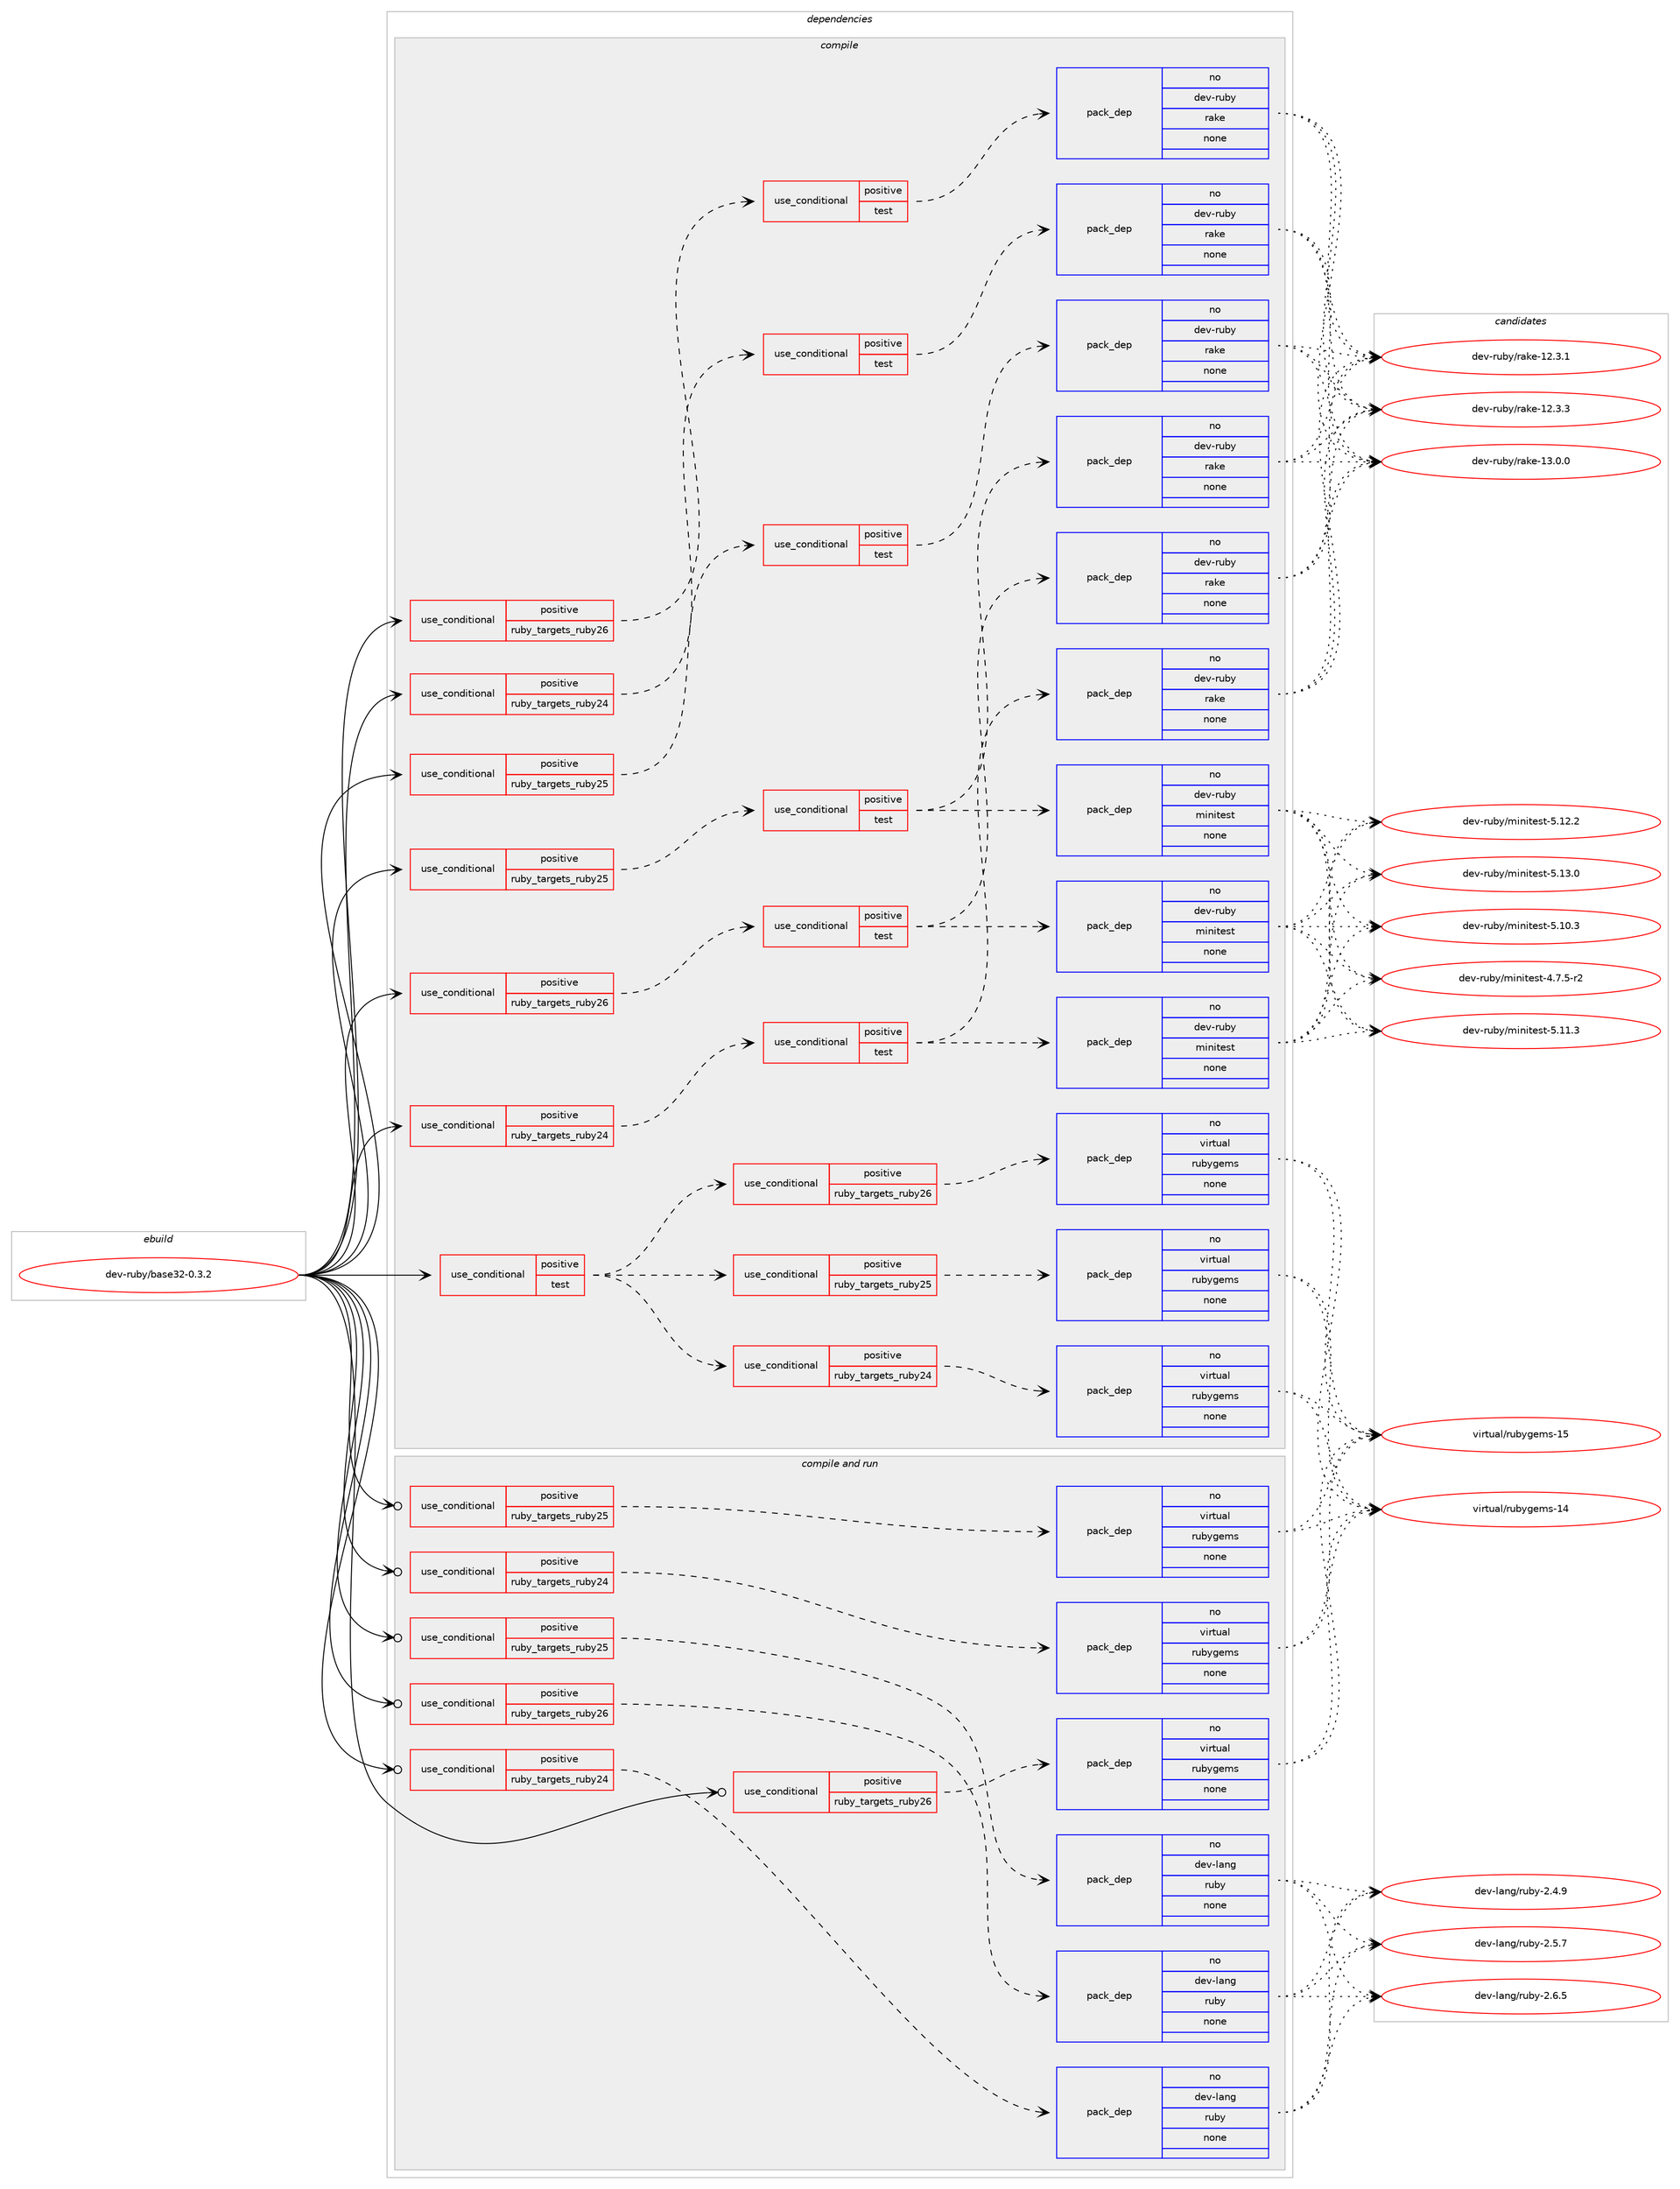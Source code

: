 digraph prolog {

# *************
# Graph options
# *************

newrank=true;
concentrate=true;
compound=true;
graph [rankdir=LR,fontname=Helvetica,fontsize=10,ranksep=1.5];#, ranksep=2.5, nodesep=0.2];
edge  [arrowhead=vee];
node  [fontname=Helvetica,fontsize=10];

# **********
# The ebuild
# **********

subgraph cluster_leftcol {
color=gray;
rank=same;
label=<<i>ebuild</i>>;
id [label="dev-ruby/base32-0.3.2", color=red, width=4, href="../dev-ruby/base32-0.3.2.svg"];
}

# ****************
# The dependencies
# ****************

subgraph cluster_midcol {
color=gray;
label=<<i>dependencies</i>>;
subgraph cluster_compile {
fillcolor="#eeeeee";
style=filled;
label=<<i>compile</i>>;
subgraph cond158928 {
dependency678554 [label=<<TABLE BORDER="0" CELLBORDER="1" CELLSPACING="0" CELLPADDING="4"><TR><TD ROWSPAN="3" CELLPADDING="10">use_conditional</TD></TR><TR><TD>positive</TD></TR><TR><TD>ruby_targets_ruby24</TD></TR></TABLE>>, shape=none, color=red];
subgraph cond158929 {
dependency678555 [label=<<TABLE BORDER="0" CELLBORDER="1" CELLSPACING="0" CELLPADDING="4"><TR><TD ROWSPAN="3" CELLPADDING="10">use_conditional</TD></TR><TR><TD>positive</TD></TR><TR><TD>test</TD></TR></TABLE>>, shape=none, color=red];
subgraph pack507672 {
dependency678556 [label=<<TABLE BORDER="0" CELLBORDER="1" CELLSPACING="0" CELLPADDING="4" WIDTH="220"><TR><TD ROWSPAN="6" CELLPADDING="30">pack_dep</TD></TR><TR><TD WIDTH="110">no</TD></TR><TR><TD>dev-ruby</TD></TR><TR><TD>minitest</TD></TR><TR><TD>none</TD></TR><TR><TD></TD></TR></TABLE>>, shape=none, color=blue];
}
dependency678555:e -> dependency678556:w [weight=20,style="dashed",arrowhead="vee"];
subgraph pack507673 {
dependency678557 [label=<<TABLE BORDER="0" CELLBORDER="1" CELLSPACING="0" CELLPADDING="4" WIDTH="220"><TR><TD ROWSPAN="6" CELLPADDING="30">pack_dep</TD></TR><TR><TD WIDTH="110">no</TD></TR><TR><TD>dev-ruby</TD></TR><TR><TD>rake</TD></TR><TR><TD>none</TD></TR><TR><TD></TD></TR></TABLE>>, shape=none, color=blue];
}
dependency678555:e -> dependency678557:w [weight=20,style="dashed",arrowhead="vee"];
}
dependency678554:e -> dependency678555:w [weight=20,style="dashed",arrowhead="vee"];
}
id:e -> dependency678554:w [weight=20,style="solid",arrowhead="vee"];
subgraph cond158930 {
dependency678558 [label=<<TABLE BORDER="0" CELLBORDER="1" CELLSPACING="0" CELLPADDING="4"><TR><TD ROWSPAN="3" CELLPADDING="10">use_conditional</TD></TR><TR><TD>positive</TD></TR><TR><TD>ruby_targets_ruby24</TD></TR></TABLE>>, shape=none, color=red];
subgraph cond158931 {
dependency678559 [label=<<TABLE BORDER="0" CELLBORDER="1" CELLSPACING="0" CELLPADDING="4"><TR><TD ROWSPAN="3" CELLPADDING="10">use_conditional</TD></TR><TR><TD>positive</TD></TR><TR><TD>test</TD></TR></TABLE>>, shape=none, color=red];
subgraph pack507674 {
dependency678560 [label=<<TABLE BORDER="0" CELLBORDER="1" CELLSPACING="0" CELLPADDING="4" WIDTH="220"><TR><TD ROWSPAN="6" CELLPADDING="30">pack_dep</TD></TR><TR><TD WIDTH="110">no</TD></TR><TR><TD>dev-ruby</TD></TR><TR><TD>rake</TD></TR><TR><TD>none</TD></TR><TR><TD></TD></TR></TABLE>>, shape=none, color=blue];
}
dependency678559:e -> dependency678560:w [weight=20,style="dashed",arrowhead="vee"];
}
dependency678558:e -> dependency678559:w [weight=20,style="dashed",arrowhead="vee"];
}
id:e -> dependency678558:w [weight=20,style="solid",arrowhead="vee"];
subgraph cond158932 {
dependency678561 [label=<<TABLE BORDER="0" CELLBORDER="1" CELLSPACING="0" CELLPADDING="4"><TR><TD ROWSPAN="3" CELLPADDING="10">use_conditional</TD></TR><TR><TD>positive</TD></TR><TR><TD>ruby_targets_ruby25</TD></TR></TABLE>>, shape=none, color=red];
subgraph cond158933 {
dependency678562 [label=<<TABLE BORDER="0" CELLBORDER="1" CELLSPACING="0" CELLPADDING="4"><TR><TD ROWSPAN="3" CELLPADDING="10">use_conditional</TD></TR><TR><TD>positive</TD></TR><TR><TD>test</TD></TR></TABLE>>, shape=none, color=red];
subgraph pack507675 {
dependency678563 [label=<<TABLE BORDER="0" CELLBORDER="1" CELLSPACING="0" CELLPADDING="4" WIDTH="220"><TR><TD ROWSPAN="6" CELLPADDING="30">pack_dep</TD></TR><TR><TD WIDTH="110">no</TD></TR><TR><TD>dev-ruby</TD></TR><TR><TD>minitest</TD></TR><TR><TD>none</TD></TR><TR><TD></TD></TR></TABLE>>, shape=none, color=blue];
}
dependency678562:e -> dependency678563:w [weight=20,style="dashed",arrowhead="vee"];
subgraph pack507676 {
dependency678564 [label=<<TABLE BORDER="0" CELLBORDER="1" CELLSPACING="0" CELLPADDING="4" WIDTH="220"><TR><TD ROWSPAN="6" CELLPADDING="30">pack_dep</TD></TR><TR><TD WIDTH="110">no</TD></TR><TR><TD>dev-ruby</TD></TR><TR><TD>rake</TD></TR><TR><TD>none</TD></TR><TR><TD></TD></TR></TABLE>>, shape=none, color=blue];
}
dependency678562:e -> dependency678564:w [weight=20,style="dashed",arrowhead="vee"];
}
dependency678561:e -> dependency678562:w [weight=20,style="dashed",arrowhead="vee"];
}
id:e -> dependency678561:w [weight=20,style="solid",arrowhead="vee"];
subgraph cond158934 {
dependency678565 [label=<<TABLE BORDER="0" CELLBORDER="1" CELLSPACING="0" CELLPADDING="4"><TR><TD ROWSPAN="3" CELLPADDING="10">use_conditional</TD></TR><TR><TD>positive</TD></TR><TR><TD>ruby_targets_ruby25</TD></TR></TABLE>>, shape=none, color=red];
subgraph cond158935 {
dependency678566 [label=<<TABLE BORDER="0" CELLBORDER="1" CELLSPACING="0" CELLPADDING="4"><TR><TD ROWSPAN="3" CELLPADDING="10">use_conditional</TD></TR><TR><TD>positive</TD></TR><TR><TD>test</TD></TR></TABLE>>, shape=none, color=red];
subgraph pack507677 {
dependency678567 [label=<<TABLE BORDER="0" CELLBORDER="1" CELLSPACING="0" CELLPADDING="4" WIDTH="220"><TR><TD ROWSPAN="6" CELLPADDING="30">pack_dep</TD></TR><TR><TD WIDTH="110">no</TD></TR><TR><TD>dev-ruby</TD></TR><TR><TD>rake</TD></TR><TR><TD>none</TD></TR><TR><TD></TD></TR></TABLE>>, shape=none, color=blue];
}
dependency678566:e -> dependency678567:w [weight=20,style="dashed",arrowhead="vee"];
}
dependency678565:e -> dependency678566:w [weight=20,style="dashed",arrowhead="vee"];
}
id:e -> dependency678565:w [weight=20,style="solid",arrowhead="vee"];
subgraph cond158936 {
dependency678568 [label=<<TABLE BORDER="0" CELLBORDER="1" CELLSPACING="0" CELLPADDING="4"><TR><TD ROWSPAN="3" CELLPADDING="10">use_conditional</TD></TR><TR><TD>positive</TD></TR><TR><TD>ruby_targets_ruby26</TD></TR></TABLE>>, shape=none, color=red];
subgraph cond158937 {
dependency678569 [label=<<TABLE BORDER="0" CELLBORDER="1" CELLSPACING="0" CELLPADDING="4"><TR><TD ROWSPAN="3" CELLPADDING="10">use_conditional</TD></TR><TR><TD>positive</TD></TR><TR><TD>test</TD></TR></TABLE>>, shape=none, color=red];
subgraph pack507678 {
dependency678570 [label=<<TABLE BORDER="0" CELLBORDER="1" CELLSPACING="0" CELLPADDING="4" WIDTH="220"><TR><TD ROWSPAN="6" CELLPADDING="30">pack_dep</TD></TR><TR><TD WIDTH="110">no</TD></TR><TR><TD>dev-ruby</TD></TR><TR><TD>minitest</TD></TR><TR><TD>none</TD></TR><TR><TD></TD></TR></TABLE>>, shape=none, color=blue];
}
dependency678569:e -> dependency678570:w [weight=20,style="dashed",arrowhead="vee"];
subgraph pack507679 {
dependency678571 [label=<<TABLE BORDER="0" CELLBORDER="1" CELLSPACING="0" CELLPADDING="4" WIDTH="220"><TR><TD ROWSPAN="6" CELLPADDING="30">pack_dep</TD></TR><TR><TD WIDTH="110">no</TD></TR><TR><TD>dev-ruby</TD></TR><TR><TD>rake</TD></TR><TR><TD>none</TD></TR><TR><TD></TD></TR></TABLE>>, shape=none, color=blue];
}
dependency678569:e -> dependency678571:w [weight=20,style="dashed",arrowhead="vee"];
}
dependency678568:e -> dependency678569:w [weight=20,style="dashed",arrowhead="vee"];
}
id:e -> dependency678568:w [weight=20,style="solid",arrowhead="vee"];
subgraph cond158938 {
dependency678572 [label=<<TABLE BORDER="0" CELLBORDER="1" CELLSPACING="0" CELLPADDING="4"><TR><TD ROWSPAN="3" CELLPADDING="10">use_conditional</TD></TR><TR><TD>positive</TD></TR><TR><TD>ruby_targets_ruby26</TD></TR></TABLE>>, shape=none, color=red];
subgraph cond158939 {
dependency678573 [label=<<TABLE BORDER="0" CELLBORDER="1" CELLSPACING="0" CELLPADDING="4"><TR><TD ROWSPAN="3" CELLPADDING="10">use_conditional</TD></TR><TR><TD>positive</TD></TR><TR><TD>test</TD></TR></TABLE>>, shape=none, color=red];
subgraph pack507680 {
dependency678574 [label=<<TABLE BORDER="0" CELLBORDER="1" CELLSPACING="0" CELLPADDING="4" WIDTH="220"><TR><TD ROWSPAN="6" CELLPADDING="30">pack_dep</TD></TR><TR><TD WIDTH="110">no</TD></TR><TR><TD>dev-ruby</TD></TR><TR><TD>rake</TD></TR><TR><TD>none</TD></TR><TR><TD></TD></TR></TABLE>>, shape=none, color=blue];
}
dependency678573:e -> dependency678574:w [weight=20,style="dashed",arrowhead="vee"];
}
dependency678572:e -> dependency678573:w [weight=20,style="dashed",arrowhead="vee"];
}
id:e -> dependency678572:w [weight=20,style="solid",arrowhead="vee"];
subgraph cond158940 {
dependency678575 [label=<<TABLE BORDER="0" CELLBORDER="1" CELLSPACING="0" CELLPADDING="4"><TR><TD ROWSPAN="3" CELLPADDING="10">use_conditional</TD></TR><TR><TD>positive</TD></TR><TR><TD>test</TD></TR></TABLE>>, shape=none, color=red];
subgraph cond158941 {
dependency678576 [label=<<TABLE BORDER="0" CELLBORDER="1" CELLSPACING="0" CELLPADDING="4"><TR><TD ROWSPAN="3" CELLPADDING="10">use_conditional</TD></TR><TR><TD>positive</TD></TR><TR><TD>ruby_targets_ruby24</TD></TR></TABLE>>, shape=none, color=red];
subgraph pack507681 {
dependency678577 [label=<<TABLE BORDER="0" CELLBORDER="1" CELLSPACING="0" CELLPADDING="4" WIDTH="220"><TR><TD ROWSPAN="6" CELLPADDING="30">pack_dep</TD></TR><TR><TD WIDTH="110">no</TD></TR><TR><TD>virtual</TD></TR><TR><TD>rubygems</TD></TR><TR><TD>none</TD></TR><TR><TD></TD></TR></TABLE>>, shape=none, color=blue];
}
dependency678576:e -> dependency678577:w [weight=20,style="dashed",arrowhead="vee"];
}
dependency678575:e -> dependency678576:w [weight=20,style="dashed",arrowhead="vee"];
subgraph cond158942 {
dependency678578 [label=<<TABLE BORDER="0" CELLBORDER="1" CELLSPACING="0" CELLPADDING="4"><TR><TD ROWSPAN="3" CELLPADDING="10">use_conditional</TD></TR><TR><TD>positive</TD></TR><TR><TD>ruby_targets_ruby25</TD></TR></TABLE>>, shape=none, color=red];
subgraph pack507682 {
dependency678579 [label=<<TABLE BORDER="0" CELLBORDER="1" CELLSPACING="0" CELLPADDING="4" WIDTH="220"><TR><TD ROWSPAN="6" CELLPADDING="30">pack_dep</TD></TR><TR><TD WIDTH="110">no</TD></TR><TR><TD>virtual</TD></TR><TR><TD>rubygems</TD></TR><TR><TD>none</TD></TR><TR><TD></TD></TR></TABLE>>, shape=none, color=blue];
}
dependency678578:e -> dependency678579:w [weight=20,style="dashed",arrowhead="vee"];
}
dependency678575:e -> dependency678578:w [weight=20,style="dashed",arrowhead="vee"];
subgraph cond158943 {
dependency678580 [label=<<TABLE BORDER="0" CELLBORDER="1" CELLSPACING="0" CELLPADDING="4"><TR><TD ROWSPAN="3" CELLPADDING="10">use_conditional</TD></TR><TR><TD>positive</TD></TR><TR><TD>ruby_targets_ruby26</TD></TR></TABLE>>, shape=none, color=red];
subgraph pack507683 {
dependency678581 [label=<<TABLE BORDER="0" CELLBORDER="1" CELLSPACING="0" CELLPADDING="4" WIDTH="220"><TR><TD ROWSPAN="6" CELLPADDING="30">pack_dep</TD></TR><TR><TD WIDTH="110">no</TD></TR><TR><TD>virtual</TD></TR><TR><TD>rubygems</TD></TR><TR><TD>none</TD></TR><TR><TD></TD></TR></TABLE>>, shape=none, color=blue];
}
dependency678580:e -> dependency678581:w [weight=20,style="dashed",arrowhead="vee"];
}
dependency678575:e -> dependency678580:w [weight=20,style="dashed",arrowhead="vee"];
}
id:e -> dependency678575:w [weight=20,style="solid",arrowhead="vee"];
}
subgraph cluster_compileandrun {
fillcolor="#eeeeee";
style=filled;
label=<<i>compile and run</i>>;
subgraph cond158944 {
dependency678582 [label=<<TABLE BORDER="0" CELLBORDER="1" CELLSPACING="0" CELLPADDING="4"><TR><TD ROWSPAN="3" CELLPADDING="10">use_conditional</TD></TR><TR><TD>positive</TD></TR><TR><TD>ruby_targets_ruby24</TD></TR></TABLE>>, shape=none, color=red];
subgraph pack507684 {
dependency678583 [label=<<TABLE BORDER="0" CELLBORDER="1" CELLSPACING="0" CELLPADDING="4" WIDTH="220"><TR><TD ROWSPAN="6" CELLPADDING="30">pack_dep</TD></TR><TR><TD WIDTH="110">no</TD></TR><TR><TD>dev-lang</TD></TR><TR><TD>ruby</TD></TR><TR><TD>none</TD></TR><TR><TD></TD></TR></TABLE>>, shape=none, color=blue];
}
dependency678582:e -> dependency678583:w [weight=20,style="dashed",arrowhead="vee"];
}
id:e -> dependency678582:w [weight=20,style="solid",arrowhead="odotvee"];
subgraph cond158945 {
dependency678584 [label=<<TABLE BORDER="0" CELLBORDER="1" CELLSPACING="0" CELLPADDING="4"><TR><TD ROWSPAN="3" CELLPADDING="10">use_conditional</TD></TR><TR><TD>positive</TD></TR><TR><TD>ruby_targets_ruby24</TD></TR></TABLE>>, shape=none, color=red];
subgraph pack507685 {
dependency678585 [label=<<TABLE BORDER="0" CELLBORDER="1" CELLSPACING="0" CELLPADDING="4" WIDTH="220"><TR><TD ROWSPAN="6" CELLPADDING="30">pack_dep</TD></TR><TR><TD WIDTH="110">no</TD></TR><TR><TD>virtual</TD></TR><TR><TD>rubygems</TD></TR><TR><TD>none</TD></TR><TR><TD></TD></TR></TABLE>>, shape=none, color=blue];
}
dependency678584:e -> dependency678585:w [weight=20,style="dashed",arrowhead="vee"];
}
id:e -> dependency678584:w [weight=20,style="solid",arrowhead="odotvee"];
subgraph cond158946 {
dependency678586 [label=<<TABLE BORDER="0" CELLBORDER="1" CELLSPACING="0" CELLPADDING="4"><TR><TD ROWSPAN="3" CELLPADDING="10">use_conditional</TD></TR><TR><TD>positive</TD></TR><TR><TD>ruby_targets_ruby25</TD></TR></TABLE>>, shape=none, color=red];
subgraph pack507686 {
dependency678587 [label=<<TABLE BORDER="0" CELLBORDER="1" CELLSPACING="0" CELLPADDING="4" WIDTH="220"><TR><TD ROWSPAN="6" CELLPADDING="30">pack_dep</TD></TR><TR><TD WIDTH="110">no</TD></TR><TR><TD>dev-lang</TD></TR><TR><TD>ruby</TD></TR><TR><TD>none</TD></TR><TR><TD></TD></TR></TABLE>>, shape=none, color=blue];
}
dependency678586:e -> dependency678587:w [weight=20,style="dashed",arrowhead="vee"];
}
id:e -> dependency678586:w [weight=20,style="solid",arrowhead="odotvee"];
subgraph cond158947 {
dependency678588 [label=<<TABLE BORDER="0" CELLBORDER="1" CELLSPACING="0" CELLPADDING="4"><TR><TD ROWSPAN="3" CELLPADDING="10">use_conditional</TD></TR><TR><TD>positive</TD></TR><TR><TD>ruby_targets_ruby25</TD></TR></TABLE>>, shape=none, color=red];
subgraph pack507687 {
dependency678589 [label=<<TABLE BORDER="0" CELLBORDER="1" CELLSPACING="0" CELLPADDING="4" WIDTH="220"><TR><TD ROWSPAN="6" CELLPADDING="30">pack_dep</TD></TR><TR><TD WIDTH="110">no</TD></TR><TR><TD>virtual</TD></TR><TR><TD>rubygems</TD></TR><TR><TD>none</TD></TR><TR><TD></TD></TR></TABLE>>, shape=none, color=blue];
}
dependency678588:e -> dependency678589:w [weight=20,style="dashed",arrowhead="vee"];
}
id:e -> dependency678588:w [weight=20,style="solid",arrowhead="odotvee"];
subgraph cond158948 {
dependency678590 [label=<<TABLE BORDER="0" CELLBORDER="1" CELLSPACING="0" CELLPADDING="4"><TR><TD ROWSPAN="3" CELLPADDING="10">use_conditional</TD></TR><TR><TD>positive</TD></TR><TR><TD>ruby_targets_ruby26</TD></TR></TABLE>>, shape=none, color=red];
subgraph pack507688 {
dependency678591 [label=<<TABLE BORDER="0" CELLBORDER="1" CELLSPACING="0" CELLPADDING="4" WIDTH="220"><TR><TD ROWSPAN="6" CELLPADDING="30">pack_dep</TD></TR><TR><TD WIDTH="110">no</TD></TR><TR><TD>dev-lang</TD></TR><TR><TD>ruby</TD></TR><TR><TD>none</TD></TR><TR><TD></TD></TR></TABLE>>, shape=none, color=blue];
}
dependency678590:e -> dependency678591:w [weight=20,style="dashed",arrowhead="vee"];
}
id:e -> dependency678590:w [weight=20,style="solid",arrowhead="odotvee"];
subgraph cond158949 {
dependency678592 [label=<<TABLE BORDER="0" CELLBORDER="1" CELLSPACING="0" CELLPADDING="4"><TR><TD ROWSPAN="3" CELLPADDING="10">use_conditional</TD></TR><TR><TD>positive</TD></TR><TR><TD>ruby_targets_ruby26</TD></TR></TABLE>>, shape=none, color=red];
subgraph pack507689 {
dependency678593 [label=<<TABLE BORDER="0" CELLBORDER="1" CELLSPACING="0" CELLPADDING="4" WIDTH="220"><TR><TD ROWSPAN="6" CELLPADDING="30">pack_dep</TD></TR><TR><TD WIDTH="110">no</TD></TR><TR><TD>virtual</TD></TR><TR><TD>rubygems</TD></TR><TR><TD>none</TD></TR><TR><TD></TD></TR></TABLE>>, shape=none, color=blue];
}
dependency678592:e -> dependency678593:w [weight=20,style="dashed",arrowhead="vee"];
}
id:e -> dependency678592:w [weight=20,style="solid",arrowhead="odotvee"];
}
subgraph cluster_run {
fillcolor="#eeeeee";
style=filled;
label=<<i>run</i>>;
}
}

# **************
# The candidates
# **************

subgraph cluster_choices {
rank=same;
color=gray;
label=<<i>candidates</i>>;

subgraph choice507672 {
color=black;
nodesep=1;
choice1001011184511411798121471091051101051161011151164552465546534511450 [label="dev-ruby/minitest-4.7.5-r2", color=red, width=4,href="../dev-ruby/minitest-4.7.5-r2.svg"];
choice10010111845114117981214710910511010511610111511645534649484651 [label="dev-ruby/minitest-5.10.3", color=red, width=4,href="../dev-ruby/minitest-5.10.3.svg"];
choice10010111845114117981214710910511010511610111511645534649494651 [label="dev-ruby/minitest-5.11.3", color=red, width=4,href="../dev-ruby/minitest-5.11.3.svg"];
choice10010111845114117981214710910511010511610111511645534649504650 [label="dev-ruby/minitest-5.12.2", color=red, width=4,href="../dev-ruby/minitest-5.12.2.svg"];
choice10010111845114117981214710910511010511610111511645534649514648 [label="dev-ruby/minitest-5.13.0", color=red, width=4,href="../dev-ruby/minitest-5.13.0.svg"];
dependency678556:e -> choice1001011184511411798121471091051101051161011151164552465546534511450:w [style=dotted,weight="100"];
dependency678556:e -> choice10010111845114117981214710910511010511610111511645534649484651:w [style=dotted,weight="100"];
dependency678556:e -> choice10010111845114117981214710910511010511610111511645534649494651:w [style=dotted,weight="100"];
dependency678556:e -> choice10010111845114117981214710910511010511610111511645534649504650:w [style=dotted,weight="100"];
dependency678556:e -> choice10010111845114117981214710910511010511610111511645534649514648:w [style=dotted,weight="100"];
}
subgraph choice507673 {
color=black;
nodesep=1;
choice1001011184511411798121471149710710145495046514649 [label="dev-ruby/rake-12.3.1", color=red, width=4,href="../dev-ruby/rake-12.3.1.svg"];
choice1001011184511411798121471149710710145495046514651 [label="dev-ruby/rake-12.3.3", color=red, width=4,href="../dev-ruby/rake-12.3.3.svg"];
choice1001011184511411798121471149710710145495146484648 [label="dev-ruby/rake-13.0.0", color=red, width=4,href="../dev-ruby/rake-13.0.0.svg"];
dependency678557:e -> choice1001011184511411798121471149710710145495046514649:w [style=dotted,weight="100"];
dependency678557:e -> choice1001011184511411798121471149710710145495046514651:w [style=dotted,weight="100"];
dependency678557:e -> choice1001011184511411798121471149710710145495146484648:w [style=dotted,weight="100"];
}
subgraph choice507674 {
color=black;
nodesep=1;
choice1001011184511411798121471149710710145495046514649 [label="dev-ruby/rake-12.3.1", color=red, width=4,href="../dev-ruby/rake-12.3.1.svg"];
choice1001011184511411798121471149710710145495046514651 [label="dev-ruby/rake-12.3.3", color=red, width=4,href="../dev-ruby/rake-12.3.3.svg"];
choice1001011184511411798121471149710710145495146484648 [label="dev-ruby/rake-13.0.0", color=red, width=4,href="../dev-ruby/rake-13.0.0.svg"];
dependency678560:e -> choice1001011184511411798121471149710710145495046514649:w [style=dotted,weight="100"];
dependency678560:e -> choice1001011184511411798121471149710710145495046514651:w [style=dotted,weight="100"];
dependency678560:e -> choice1001011184511411798121471149710710145495146484648:w [style=dotted,weight="100"];
}
subgraph choice507675 {
color=black;
nodesep=1;
choice1001011184511411798121471091051101051161011151164552465546534511450 [label="dev-ruby/minitest-4.7.5-r2", color=red, width=4,href="../dev-ruby/minitest-4.7.5-r2.svg"];
choice10010111845114117981214710910511010511610111511645534649484651 [label="dev-ruby/minitest-5.10.3", color=red, width=4,href="../dev-ruby/minitest-5.10.3.svg"];
choice10010111845114117981214710910511010511610111511645534649494651 [label="dev-ruby/minitest-5.11.3", color=red, width=4,href="../dev-ruby/minitest-5.11.3.svg"];
choice10010111845114117981214710910511010511610111511645534649504650 [label="dev-ruby/minitest-5.12.2", color=red, width=4,href="../dev-ruby/minitest-5.12.2.svg"];
choice10010111845114117981214710910511010511610111511645534649514648 [label="dev-ruby/minitest-5.13.0", color=red, width=4,href="../dev-ruby/minitest-5.13.0.svg"];
dependency678563:e -> choice1001011184511411798121471091051101051161011151164552465546534511450:w [style=dotted,weight="100"];
dependency678563:e -> choice10010111845114117981214710910511010511610111511645534649484651:w [style=dotted,weight="100"];
dependency678563:e -> choice10010111845114117981214710910511010511610111511645534649494651:w [style=dotted,weight="100"];
dependency678563:e -> choice10010111845114117981214710910511010511610111511645534649504650:w [style=dotted,weight="100"];
dependency678563:e -> choice10010111845114117981214710910511010511610111511645534649514648:w [style=dotted,weight="100"];
}
subgraph choice507676 {
color=black;
nodesep=1;
choice1001011184511411798121471149710710145495046514649 [label="dev-ruby/rake-12.3.1", color=red, width=4,href="../dev-ruby/rake-12.3.1.svg"];
choice1001011184511411798121471149710710145495046514651 [label="dev-ruby/rake-12.3.3", color=red, width=4,href="../dev-ruby/rake-12.3.3.svg"];
choice1001011184511411798121471149710710145495146484648 [label="dev-ruby/rake-13.0.0", color=red, width=4,href="../dev-ruby/rake-13.0.0.svg"];
dependency678564:e -> choice1001011184511411798121471149710710145495046514649:w [style=dotted,weight="100"];
dependency678564:e -> choice1001011184511411798121471149710710145495046514651:w [style=dotted,weight="100"];
dependency678564:e -> choice1001011184511411798121471149710710145495146484648:w [style=dotted,weight="100"];
}
subgraph choice507677 {
color=black;
nodesep=1;
choice1001011184511411798121471149710710145495046514649 [label="dev-ruby/rake-12.3.1", color=red, width=4,href="../dev-ruby/rake-12.3.1.svg"];
choice1001011184511411798121471149710710145495046514651 [label="dev-ruby/rake-12.3.3", color=red, width=4,href="../dev-ruby/rake-12.3.3.svg"];
choice1001011184511411798121471149710710145495146484648 [label="dev-ruby/rake-13.0.0", color=red, width=4,href="../dev-ruby/rake-13.0.0.svg"];
dependency678567:e -> choice1001011184511411798121471149710710145495046514649:w [style=dotted,weight="100"];
dependency678567:e -> choice1001011184511411798121471149710710145495046514651:w [style=dotted,weight="100"];
dependency678567:e -> choice1001011184511411798121471149710710145495146484648:w [style=dotted,weight="100"];
}
subgraph choice507678 {
color=black;
nodesep=1;
choice1001011184511411798121471091051101051161011151164552465546534511450 [label="dev-ruby/minitest-4.7.5-r2", color=red, width=4,href="../dev-ruby/minitest-4.7.5-r2.svg"];
choice10010111845114117981214710910511010511610111511645534649484651 [label="dev-ruby/minitest-5.10.3", color=red, width=4,href="../dev-ruby/minitest-5.10.3.svg"];
choice10010111845114117981214710910511010511610111511645534649494651 [label="dev-ruby/minitest-5.11.3", color=red, width=4,href="../dev-ruby/minitest-5.11.3.svg"];
choice10010111845114117981214710910511010511610111511645534649504650 [label="dev-ruby/minitest-5.12.2", color=red, width=4,href="../dev-ruby/minitest-5.12.2.svg"];
choice10010111845114117981214710910511010511610111511645534649514648 [label="dev-ruby/minitest-5.13.0", color=red, width=4,href="../dev-ruby/minitest-5.13.0.svg"];
dependency678570:e -> choice1001011184511411798121471091051101051161011151164552465546534511450:w [style=dotted,weight="100"];
dependency678570:e -> choice10010111845114117981214710910511010511610111511645534649484651:w [style=dotted,weight="100"];
dependency678570:e -> choice10010111845114117981214710910511010511610111511645534649494651:w [style=dotted,weight="100"];
dependency678570:e -> choice10010111845114117981214710910511010511610111511645534649504650:w [style=dotted,weight="100"];
dependency678570:e -> choice10010111845114117981214710910511010511610111511645534649514648:w [style=dotted,weight="100"];
}
subgraph choice507679 {
color=black;
nodesep=1;
choice1001011184511411798121471149710710145495046514649 [label="dev-ruby/rake-12.3.1", color=red, width=4,href="../dev-ruby/rake-12.3.1.svg"];
choice1001011184511411798121471149710710145495046514651 [label="dev-ruby/rake-12.3.3", color=red, width=4,href="../dev-ruby/rake-12.3.3.svg"];
choice1001011184511411798121471149710710145495146484648 [label="dev-ruby/rake-13.0.0", color=red, width=4,href="../dev-ruby/rake-13.0.0.svg"];
dependency678571:e -> choice1001011184511411798121471149710710145495046514649:w [style=dotted,weight="100"];
dependency678571:e -> choice1001011184511411798121471149710710145495046514651:w [style=dotted,weight="100"];
dependency678571:e -> choice1001011184511411798121471149710710145495146484648:w [style=dotted,weight="100"];
}
subgraph choice507680 {
color=black;
nodesep=1;
choice1001011184511411798121471149710710145495046514649 [label="dev-ruby/rake-12.3.1", color=red, width=4,href="../dev-ruby/rake-12.3.1.svg"];
choice1001011184511411798121471149710710145495046514651 [label="dev-ruby/rake-12.3.3", color=red, width=4,href="../dev-ruby/rake-12.3.3.svg"];
choice1001011184511411798121471149710710145495146484648 [label="dev-ruby/rake-13.0.0", color=red, width=4,href="../dev-ruby/rake-13.0.0.svg"];
dependency678574:e -> choice1001011184511411798121471149710710145495046514649:w [style=dotted,weight="100"];
dependency678574:e -> choice1001011184511411798121471149710710145495046514651:w [style=dotted,weight="100"];
dependency678574:e -> choice1001011184511411798121471149710710145495146484648:w [style=dotted,weight="100"];
}
subgraph choice507681 {
color=black;
nodesep=1;
choice118105114116117971084711411798121103101109115454952 [label="virtual/rubygems-14", color=red, width=4,href="../virtual/rubygems-14.svg"];
choice118105114116117971084711411798121103101109115454953 [label="virtual/rubygems-15", color=red, width=4,href="../virtual/rubygems-15.svg"];
dependency678577:e -> choice118105114116117971084711411798121103101109115454952:w [style=dotted,weight="100"];
dependency678577:e -> choice118105114116117971084711411798121103101109115454953:w [style=dotted,weight="100"];
}
subgraph choice507682 {
color=black;
nodesep=1;
choice118105114116117971084711411798121103101109115454952 [label="virtual/rubygems-14", color=red, width=4,href="../virtual/rubygems-14.svg"];
choice118105114116117971084711411798121103101109115454953 [label="virtual/rubygems-15", color=red, width=4,href="../virtual/rubygems-15.svg"];
dependency678579:e -> choice118105114116117971084711411798121103101109115454952:w [style=dotted,weight="100"];
dependency678579:e -> choice118105114116117971084711411798121103101109115454953:w [style=dotted,weight="100"];
}
subgraph choice507683 {
color=black;
nodesep=1;
choice118105114116117971084711411798121103101109115454952 [label="virtual/rubygems-14", color=red, width=4,href="../virtual/rubygems-14.svg"];
choice118105114116117971084711411798121103101109115454953 [label="virtual/rubygems-15", color=red, width=4,href="../virtual/rubygems-15.svg"];
dependency678581:e -> choice118105114116117971084711411798121103101109115454952:w [style=dotted,weight="100"];
dependency678581:e -> choice118105114116117971084711411798121103101109115454953:w [style=dotted,weight="100"];
}
subgraph choice507684 {
color=black;
nodesep=1;
choice10010111845108971101034711411798121455046524657 [label="dev-lang/ruby-2.4.9", color=red, width=4,href="../dev-lang/ruby-2.4.9.svg"];
choice10010111845108971101034711411798121455046534655 [label="dev-lang/ruby-2.5.7", color=red, width=4,href="../dev-lang/ruby-2.5.7.svg"];
choice10010111845108971101034711411798121455046544653 [label="dev-lang/ruby-2.6.5", color=red, width=4,href="../dev-lang/ruby-2.6.5.svg"];
dependency678583:e -> choice10010111845108971101034711411798121455046524657:w [style=dotted,weight="100"];
dependency678583:e -> choice10010111845108971101034711411798121455046534655:w [style=dotted,weight="100"];
dependency678583:e -> choice10010111845108971101034711411798121455046544653:w [style=dotted,weight="100"];
}
subgraph choice507685 {
color=black;
nodesep=1;
choice118105114116117971084711411798121103101109115454952 [label="virtual/rubygems-14", color=red, width=4,href="../virtual/rubygems-14.svg"];
choice118105114116117971084711411798121103101109115454953 [label="virtual/rubygems-15", color=red, width=4,href="../virtual/rubygems-15.svg"];
dependency678585:e -> choice118105114116117971084711411798121103101109115454952:w [style=dotted,weight="100"];
dependency678585:e -> choice118105114116117971084711411798121103101109115454953:w [style=dotted,weight="100"];
}
subgraph choice507686 {
color=black;
nodesep=1;
choice10010111845108971101034711411798121455046524657 [label="dev-lang/ruby-2.4.9", color=red, width=4,href="../dev-lang/ruby-2.4.9.svg"];
choice10010111845108971101034711411798121455046534655 [label="dev-lang/ruby-2.5.7", color=red, width=4,href="../dev-lang/ruby-2.5.7.svg"];
choice10010111845108971101034711411798121455046544653 [label="dev-lang/ruby-2.6.5", color=red, width=4,href="../dev-lang/ruby-2.6.5.svg"];
dependency678587:e -> choice10010111845108971101034711411798121455046524657:w [style=dotted,weight="100"];
dependency678587:e -> choice10010111845108971101034711411798121455046534655:w [style=dotted,weight="100"];
dependency678587:e -> choice10010111845108971101034711411798121455046544653:w [style=dotted,weight="100"];
}
subgraph choice507687 {
color=black;
nodesep=1;
choice118105114116117971084711411798121103101109115454952 [label="virtual/rubygems-14", color=red, width=4,href="../virtual/rubygems-14.svg"];
choice118105114116117971084711411798121103101109115454953 [label="virtual/rubygems-15", color=red, width=4,href="../virtual/rubygems-15.svg"];
dependency678589:e -> choice118105114116117971084711411798121103101109115454952:w [style=dotted,weight="100"];
dependency678589:e -> choice118105114116117971084711411798121103101109115454953:w [style=dotted,weight="100"];
}
subgraph choice507688 {
color=black;
nodesep=1;
choice10010111845108971101034711411798121455046524657 [label="dev-lang/ruby-2.4.9", color=red, width=4,href="../dev-lang/ruby-2.4.9.svg"];
choice10010111845108971101034711411798121455046534655 [label="dev-lang/ruby-2.5.7", color=red, width=4,href="../dev-lang/ruby-2.5.7.svg"];
choice10010111845108971101034711411798121455046544653 [label="dev-lang/ruby-2.6.5", color=red, width=4,href="../dev-lang/ruby-2.6.5.svg"];
dependency678591:e -> choice10010111845108971101034711411798121455046524657:w [style=dotted,weight="100"];
dependency678591:e -> choice10010111845108971101034711411798121455046534655:w [style=dotted,weight="100"];
dependency678591:e -> choice10010111845108971101034711411798121455046544653:w [style=dotted,weight="100"];
}
subgraph choice507689 {
color=black;
nodesep=1;
choice118105114116117971084711411798121103101109115454952 [label="virtual/rubygems-14", color=red, width=4,href="../virtual/rubygems-14.svg"];
choice118105114116117971084711411798121103101109115454953 [label="virtual/rubygems-15", color=red, width=4,href="../virtual/rubygems-15.svg"];
dependency678593:e -> choice118105114116117971084711411798121103101109115454952:w [style=dotted,weight="100"];
dependency678593:e -> choice118105114116117971084711411798121103101109115454953:w [style=dotted,weight="100"];
}
}

}
